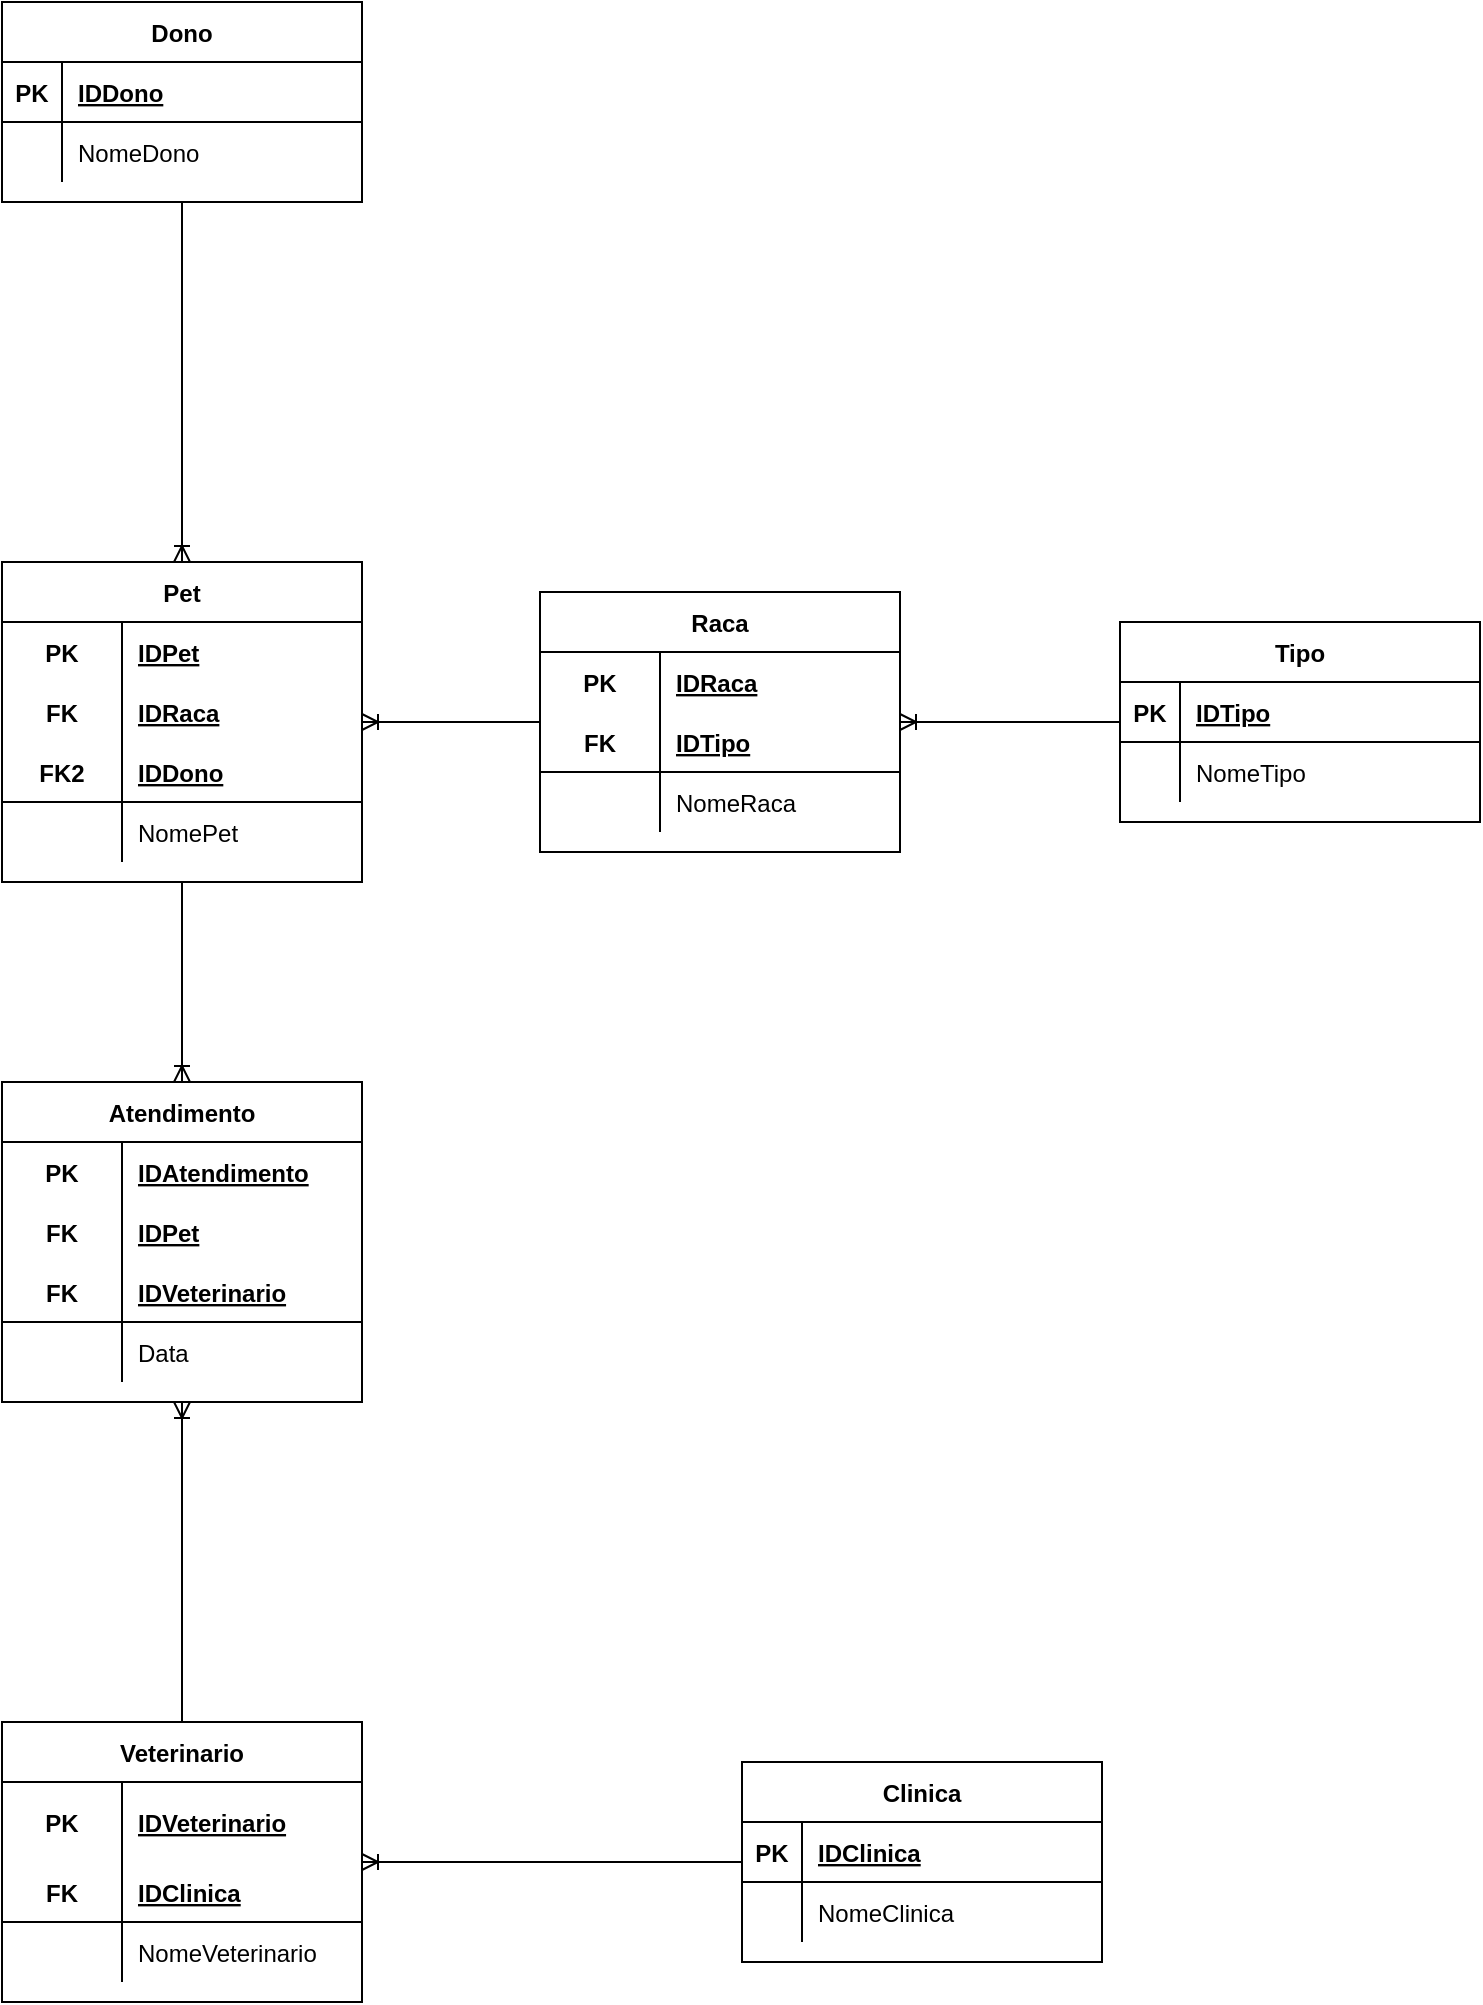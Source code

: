 <mxfile version="14.9.4" type="device"><diagram id="kxuA0EYpkvzBK5tOyePP" name="Page-1"><mxGraphModel dx="93" dy="831" grid="1" gridSize="10" guides="1" tooltips="1" connect="1" arrows="1" fold="1" page="1" pageScale="1" pageWidth="827" pageHeight="1169" math="0" shadow="0"><root><mxCell id="0"/><mxCell id="1" parent="0"/><mxCell id="mkPqAXo-MUBrYpGXcFTv-99" style="edgeStyle=orthogonalEdgeStyle;rounded=0;orthogonalLoop=1;jettySize=auto;html=1;endArrow=none;endFill=0;startArrow=ERoneToMany;startFill=0;" edge="1" parent="1" source="mkPqAXo-MUBrYpGXcFTv-1" target="mkPqAXo-MUBrYpGXcFTv-17"><mxGeometry relative="1" as="geometry"/></mxCell><mxCell id="mkPqAXo-MUBrYpGXcFTv-102" style="edgeStyle=orthogonalEdgeStyle;rounded=0;orthogonalLoop=1;jettySize=auto;html=1;entryX=0.5;entryY=1;entryDx=0;entryDy=0;startArrow=ERoneToMany;startFill=0;endArrow=none;endFill=0;" edge="1" parent="1" source="mkPqAXo-MUBrYpGXcFTv-1" target="mkPqAXo-MUBrYpGXcFTv-43"><mxGeometry relative="1" as="geometry"/></mxCell><mxCell id="mkPqAXo-MUBrYpGXcFTv-1" value="Pet" style="shape=table;startSize=30;container=1;collapsible=1;childLayout=tableLayout;fixedRows=1;rowLines=0;fontStyle=1;align=center;resizeLast=1;" vertex="1" parent="1"><mxGeometry x="880" y="280" width="180" height="160" as="geometry"/></mxCell><mxCell id="mkPqAXo-MUBrYpGXcFTv-2" value="" style="shape=partialRectangle;collapsible=0;dropTarget=0;pointerEvents=0;fillColor=none;top=0;left=0;bottom=0;right=0;points=[[0,0.5],[1,0.5]];portConstraint=eastwest;" vertex="1" parent="mkPqAXo-MUBrYpGXcFTv-1"><mxGeometry y="30" width="180" height="30" as="geometry"/></mxCell><mxCell id="mkPqAXo-MUBrYpGXcFTv-3" value="PK" style="shape=partialRectangle;connectable=0;fillColor=none;top=0;left=0;bottom=0;right=0;fontStyle=1;overflow=hidden;" vertex="1" parent="mkPqAXo-MUBrYpGXcFTv-2"><mxGeometry width="60" height="30" as="geometry"/></mxCell><mxCell id="mkPqAXo-MUBrYpGXcFTv-4" value="IDPet" style="shape=partialRectangle;connectable=0;fillColor=none;top=0;left=0;bottom=0;right=0;align=left;spacingLeft=6;fontStyle=5;overflow=hidden;" vertex="1" parent="mkPqAXo-MUBrYpGXcFTv-2"><mxGeometry x="60" width="120" height="30" as="geometry"/></mxCell><mxCell id="mkPqAXo-MUBrYpGXcFTv-14" value="" style="shape=partialRectangle;collapsible=0;dropTarget=0;pointerEvents=0;fillColor=none;top=0;left=0;bottom=0;right=0;points=[[0,0.5],[1,0.5]];portConstraint=eastwest;" vertex="1" parent="mkPqAXo-MUBrYpGXcFTv-1"><mxGeometry y="60" width="180" height="30" as="geometry"/></mxCell><mxCell id="mkPqAXo-MUBrYpGXcFTv-15" value="FK" style="shape=partialRectangle;connectable=0;fillColor=none;top=0;left=0;bottom=0;right=0;fontStyle=1;overflow=hidden;" vertex="1" parent="mkPqAXo-MUBrYpGXcFTv-14"><mxGeometry width="60" height="30" as="geometry"/></mxCell><mxCell id="mkPqAXo-MUBrYpGXcFTv-16" value="IDRaca" style="shape=partialRectangle;connectable=0;fillColor=none;top=0;left=0;bottom=0;right=0;align=left;spacingLeft=6;fontStyle=5;overflow=hidden;" vertex="1" parent="mkPqAXo-MUBrYpGXcFTv-14"><mxGeometry x="60" width="120" height="30" as="geometry"/></mxCell><mxCell id="mkPqAXo-MUBrYpGXcFTv-5" value="" style="shape=partialRectangle;collapsible=0;dropTarget=0;pointerEvents=0;fillColor=none;top=0;left=0;bottom=1;right=0;points=[[0,0.5],[1,0.5]];portConstraint=eastwest;" vertex="1" parent="mkPqAXo-MUBrYpGXcFTv-1"><mxGeometry y="90" width="180" height="30" as="geometry"/></mxCell><mxCell id="mkPqAXo-MUBrYpGXcFTv-6" value="FK2" style="shape=partialRectangle;connectable=0;fillColor=none;top=0;left=0;bottom=0;right=0;fontStyle=1;overflow=hidden;" vertex="1" parent="mkPqAXo-MUBrYpGXcFTv-5"><mxGeometry width="60" height="30" as="geometry"/></mxCell><mxCell id="mkPqAXo-MUBrYpGXcFTv-7" value="IDDono" style="shape=partialRectangle;connectable=0;fillColor=none;top=0;left=0;bottom=0;right=0;align=left;spacingLeft=6;fontStyle=5;overflow=hidden;" vertex="1" parent="mkPqAXo-MUBrYpGXcFTv-5"><mxGeometry x="60" width="120" height="30" as="geometry"/></mxCell><mxCell id="mkPqAXo-MUBrYpGXcFTv-8" value="" style="shape=partialRectangle;collapsible=0;dropTarget=0;pointerEvents=0;fillColor=none;top=0;left=0;bottom=0;right=0;points=[[0,0.5],[1,0.5]];portConstraint=eastwest;" vertex="1" parent="mkPqAXo-MUBrYpGXcFTv-1"><mxGeometry y="120" width="180" height="30" as="geometry"/></mxCell><mxCell id="mkPqAXo-MUBrYpGXcFTv-9" value="" style="shape=partialRectangle;connectable=0;fillColor=none;top=0;left=0;bottom=0;right=0;editable=1;overflow=hidden;" vertex="1" parent="mkPqAXo-MUBrYpGXcFTv-8"><mxGeometry width="60" height="30" as="geometry"/></mxCell><mxCell id="mkPqAXo-MUBrYpGXcFTv-10" value="NomePet" style="shape=partialRectangle;connectable=0;fillColor=none;top=0;left=0;bottom=0;right=0;align=left;spacingLeft=6;overflow=hidden;" vertex="1" parent="mkPqAXo-MUBrYpGXcFTv-8"><mxGeometry x="60" width="120" height="30" as="geometry"/></mxCell><mxCell id="mkPqAXo-MUBrYpGXcFTv-100" style="edgeStyle=orthogonalEdgeStyle;rounded=0;orthogonalLoop=1;jettySize=auto;html=1;startArrow=ERoneToMany;startFill=0;endArrow=none;endFill=0;" edge="1" parent="1" source="mkPqAXo-MUBrYpGXcFTv-17" target="mkPqAXo-MUBrYpGXcFTv-30"><mxGeometry relative="1" as="geometry"/></mxCell><mxCell id="mkPqAXo-MUBrYpGXcFTv-17" value="Raca" style="shape=table;startSize=30;container=1;collapsible=1;childLayout=tableLayout;fixedRows=1;rowLines=0;fontStyle=1;align=center;resizeLast=1;" vertex="1" parent="1"><mxGeometry x="1149" y="295" width="180" height="130" as="geometry"/></mxCell><mxCell id="mkPqAXo-MUBrYpGXcFTv-18" value="" style="shape=partialRectangle;collapsible=0;dropTarget=0;pointerEvents=0;fillColor=none;top=0;left=0;bottom=0;right=0;points=[[0,0.5],[1,0.5]];portConstraint=eastwest;" vertex="1" parent="mkPqAXo-MUBrYpGXcFTv-17"><mxGeometry y="30" width="180" height="30" as="geometry"/></mxCell><mxCell id="mkPqAXo-MUBrYpGXcFTv-19" value="PK" style="shape=partialRectangle;connectable=0;fillColor=none;top=0;left=0;bottom=0;right=0;fontStyle=1;overflow=hidden;" vertex="1" parent="mkPqAXo-MUBrYpGXcFTv-18"><mxGeometry width="60" height="30" as="geometry"/></mxCell><mxCell id="mkPqAXo-MUBrYpGXcFTv-20" value="IDRaca" style="shape=partialRectangle;connectable=0;fillColor=none;top=0;left=0;bottom=0;right=0;align=left;spacingLeft=6;fontStyle=5;overflow=hidden;" vertex="1" parent="mkPqAXo-MUBrYpGXcFTv-18"><mxGeometry x="60" width="120" height="30" as="geometry"/></mxCell><mxCell id="mkPqAXo-MUBrYpGXcFTv-21" value="" style="shape=partialRectangle;collapsible=0;dropTarget=0;pointerEvents=0;fillColor=none;top=0;left=0;bottom=1;right=0;points=[[0,0.5],[1,0.5]];portConstraint=eastwest;" vertex="1" parent="mkPqAXo-MUBrYpGXcFTv-17"><mxGeometry y="60" width="180" height="30" as="geometry"/></mxCell><mxCell id="mkPqAXo-MUBrYpGXcFTv-22" value="FK" style="shape=partialRectangle;connectable=0;fillColor=none;top=0;left=0;bottom=0;right=0;fontStyle=1;overflow=hidden;" vertex="1" parent="mkPqAXo-MUBrYpGXcFTv-21"><mxGeometry width="60" height="30" as="geometry"/></mxCell><mxCell id="mkPqAXo-MUBrYpGXcFTv-23" value="IDTipo" style="shape=partialRectangle;connectable=0;fillColor=none;top=0;left=0;bottom=0;right=0;align=left;spacingLeft=6;fontStyle=5;overflow=hidden;" vertex="1" parent="mkPqAXo-MUBrYpGXcFTv-21"><mxGeometry x="60" width="120" height="30" as="geometry"/></mxCell><mxCell id="mkPqAXo-MUBrYpGXcFTv-24" value="" style="shape=partialRectangle;collapsible=0;dropTarget=0;pointerEvents=0;fillColor=none;top=0;left=0;bottom=0;right=0;points=[[0,0.5],[1,0.5]];portConstraint=eastwest;" vertex="1" parent="mkPqAXo-MUBrYpGXcFTv-17"><mxGeometry y="90" width="180" height="30" as="geometry"/></mxCell><mxCell id="mkPqAXo-MUBrYpGXcFTv-25" value="" style="shape=partialRectangle;connectable=0;fillColor=none;top=0;left=0;bottom=0;right=0;editable=1;overflow=hidden;" vertex="1" parent="mkPqAXo-MUBrYpGXcFTv-24"><mxGeometry width="60" height="30" as="geometry"/></mxCell><mxCell id="mkPqAXo-MUBrYpGXcFTv-26" value="NomeRaca" style="shape=partialRectangle;connectable=0;fillColor=none;top=0;left=0;bottom=0;right=0;align=left;spacingLeft=6;overflow=hidden;" vertex="1" parent="mkPqAXo-MUBrYpGXcFTv-24"><mxGeometry x="60" width="120" height="30" as="geometry"/></mxCell><mxCell id="mkPqAXo-MUBrYpGXcFTv-30" value="Tipo" style="shape=table;startSize=30;container=1;collapsible=1;childLayout=tableLayout;fixedRows=1;rowLines=0;fontStyle=1;align=center;resizeLast=1;" vertex="1" parent="1"><mxGeometry x="1439" y="310" width="180" height="100" as="geometry"/></mxCell><mxCell id="mkPqAXo-MUBrYpGXcFTv-31" value="" style="shape=partialRectangle;collapsible=0;dropTarget=0;pointerEvents=0;fillColor=none;top=0;left=0;bottom=1;right=0;points=[[0,0.5],[1,0.5]];portConstraint=eastwest;" vertex="1" parent="mkPqAXo-MUBrYpGXcFTv-30"><mxGeometry y="30" width="180" height="30" as="geometry"/></mxCell><mxCell id="mkPqAXo-MUBrYpGXcFTv-32" value="PK" style="shape=partialRectangle;connectable=0;fillColor=none;top=0;left=0;bottom=0;right=0;fontStyle=1;overflow=hidden;" vertex="1" parent="mkPqAXo-MUBrYpGXcFTv-31"><mxGeometry width="30" height="30" as="geometry"/></mxCell><mxCell id="mkPqAXo-MUBrYpGXcFTv-33" value="IDTipo" style="shape=partialRectangle;connectable=0;fillColor=none;top=0;left=0;bottom=0;right=0;align=left;spacingLeft=6;fontStyle=5;overflow=hidden;" vertex="1" parent="mkPqAXo-MUBrYpGXcFTv-31"><mxGeometry x="30" width="150" height="30" as="geometry"/></mxCell><mxCell id="mkPqAXo-MUBrYpGXcFTv-34" value="" style="shape=partialRectangle;collapsible=0;dropTarget=0;pointerEvents=0;fillColor=none;top=0;left=0;bottom=0;right=0;points=[[0,0.5],[1,0.5]];portConstraint=eastwest;" vertex="1" parent="mkPqAXo-MUBrYpGXcFTv-30"><mxGeometry y="60" width="180" height="30" as="geometry"/></mxCell><mxCell id="mkPqAXo-MUBrYpGXcFTv-35" value="" style="shape=partialRectangle;connectable=0;fillColor=none;top=0;left=0;bottom=0;right=0;editable=1;overflow=hidden;" vertex="1" parent="mkPqAXo-MUBrYpGXcFTv-34"><mxGeometry width="30" height="30" as="geometry"/></mxCell><mxCell id="mkPqAXo-MUBrYpGXcFTv-36" value="NomeTipo" style="shape=partialRectangle;connectable=0;fillColor=none;top=0;left=0;bottom=0;right=0;align=left;spacingLeft=6;overflow=hidden;" vertex="1" parent="mkPqAXo-MUBrYpGXcFTv-34"><mxGeometry x="30" width="150" height="30" as="geometry"/></mxCell><mxCell id="mkPqAXo-MUBrYpGXcFTv-43" value="Dono" style="shape=table;startSize=30;container=1;collapsible=1;childLayout=tableLayout;fixedRows=1;rowLines=0;fontStyle=1;align=center;resizeLast=1;" vertex="1" parent="1"><mxGeometry x="880" width="180" height="100" as="geometry"/></mxCell><mxCell id="mkPqAXo-MUBrYpGXcFTv-44" value="" style="shape=partialRectangle;collapsible=0;dropTarget=0;pointerEvents=0;fillColor=none;top=0;left=0;bottom=1;right=0;points=[[0,0.5],[1,0.5]];portConstraint=eastwest;" vertex="1" parent="mkPqAXo-MUBrYpGXcFTv-43"><mxGeometry y="30" width="180" height="30" as="geometry"/></mxCell><mxCell id="mkPqAXo-MUBrYpGXcFTv-45" value="PK" style="shape=partialRectangle;connectable=0;fillColor=none;top=0;left=0;bottom=0;right=0;fontStyle=1;overflow=hidden;" vertex="1" parent="mkPqAXo-MUBrYpGXcFTv-44"><mxGeometry width="30" height="30" as="geometry"/></mxCell><mxCell id="mkPqAXo-MUBrYpGXcFTv-46" value="IDDono" style="shape=partialRectangle;connectable=0;fillColor=none;top=0;left=0;bottom=0;right=0;align=left;spacingLeft=6;fontStyle=5;overflow=hidden;" vertex="1" parent="mkPqAXo-MUBrYpGXcFTv-44"><mxGeometry x="30" width="150" height="30" as="geometry"/></mxCell><mxCell id="mkPqAXo-MUBrYpGXcFTv-47" value="" style="shape=partialRectangle;collapsible=0;dropTarget=0;pointerEvents=0;fillColor=none;top=0;left=0;bottom=0;right=0;points=[[0,0.5],[1,0.5]];portConstraint=eastwest;" vertex="1" parent="mkPqAXo-MUBrYpGXcFTv-43"><mxGeometry y="60" width="180" height="30" as="geometry"/></mxCell><mxCell id="mkPqAXo-MUBrYpGXcFTv-48" value="" style="shape=partialRectangle;connectable=0;fillColor=none;top=0;left=0;bottom=0;right=0;editable=1;overflow=hidden;" vertex="1" parent="mkPqAXo-MUBrYpGXcFTv-47"><mxGeometry width="30" height="30" as="geometry"/></mxCell><mxCell id="mkPqAXo-MUBrYpGXcFTv-49" value="NomeDono" style="shape=partialRectangle;connectable=0;fillColor=none;top=0;left=0;bottom=0;right=0;align=left;spacingLeft=6;overflow=hidden;" vertex="1" parent="mkPqAXo-MUBrYpGXcFTv-47"><mxGeometry x="30" width="150" height="30" as="geometry"/></mxCell><mxCell id="mkPqAXo-MUBrYpGXcFTv-105" style="edgeStyle=orthogonalEdgeStyle;rounded=0;orthogonalLoop=1;jettySize=auto;html=1;entryX=0.5;entryY=0;entryDx=0;entryDy=0;startArrow=ERoneToMany;startFill=0;endArrow=none;endFill=0;" edge="1" parent="1" source="mkPqAXo-MUBrYpGXcFTv-56" target="mkPqAXo-MUBrYpGXcFTv-72"><mxGeometry relative="1" as="geometry"/></mxCell><mxCell id="mkPqAXo-MUBrYpGXcFTv-106" style="edgeStyle=orthogonalEdgeStyle;rounded=0;orthogonalLoop=1;jettySize=auto;html=1;entryX=0.5;entryY=1;entryDx=0;entryDy=0;startArrow=ERoneToMany;startFill=0;endArrow=none;endFill=0;" edge="1" parent="1" source="mkPqAXo-MUBrYpGXcFTv-56" target="mkPqAXo-MUBrYpGXcFTv-1"><mxGeometry relative="1" as="geometry"/></mxCell><mxCell id="mkPqAXo-MUBrYpGXcFTv-56" value="Atendimento" style="shape=table;startSize=30;container=1;collapsible=1;childLayout=tableLayout;fixedRows=1;rowLines=0;fontStyle=1;align=center;resizeLast=1;" vertex="1" parent="1"><mxGeometry x="880" y="540" width="180" height="160" as="geometry"/></mxCell><mxCell id="mkPqAXo-MUBrYpGXcFTv-57" value="" style="shape=partialRectangle;collapsible=0;dropTarget=0;pointerEvents=0;fillColor=none;top=0;left=0;bottom=0;right=0;points=[[0,0.5],[1,0.5]];portConstraint=eastwest;" vertex="1" parent="mkPqAXo-MUBrYpGXcFTv-56"><mxGeometry y="30" width="180" height="30" as="geometry"/></mxCell><mxCell id="mkPqAXo-MUBrYpGXcFTv-58" value="PK" style="shape=partialRectangle;connectable=0;fillColor=none;top=0;left=0;bottom=0;right=0;fontStyle=1;overflow=hidden;" vertex="1" parent="mkPqAXo-MUBrYpGXcFTv-57"><mxGeometry width="60" height="30" as="geometry"/></mxCell><mxCell id="mkPqAXo-MUBrYpGXcFTv-59" value="IDAtendimento" style="shape=partialRectangle;connectable=0;fillColor=none;top=0;left=0;bottom=0;right=0;align=left;spacingLeft=6;fontStyle=5;overflow=hidden;" vertex="1" parent="mkPqAXo-MUBrYpGXcFTv-57"><mxGeometry x="60" width="120" height="30" as="geometry"/></mxCell><mxCell id="mkPqAXo-MUBrYpGXcFTv-69" value="" style="shape=partialRectangle;collapsible=0;dropTarget=0;pointerEvents=0;fillColor=none;top=0;left=0;bottom=0;right=0;points=[[0,0.5],[1,0.5]];portConstraint=eastwest;" vertex="1" parent="mkPqAXo-MUBrYpGXcFTv-56"><mxGeometry y="60" width="180" height="30" as="geometry"/></mxCell><mxCell id="mkPqAXo-MUBrYpGXcFTv-70" value="FK" style="shape=partialRectangle;connectable=0;fillColor=none;top=0;left=0;bottom=0;right=0;fontStyle=1;overflow=hidden;" vertex="1" parent="mkPqAXo-MUBrYpGXcFTv-69"><mxGeometry width="60" height="30" as="geometry"/></mxCell><mxCell id="mkPqAXo-MUBrYpGXcFTv-71" value="IDPet" style="shape=partialRectangle;connectable=0;fillColor=none;top=0;left=0;bottom=0;right=0;align=left;spacingLeft=6;fontStyle=5;overflow=hidden;" vertex="1" parent="mkPqAXo-MUBrYpGXcFTv-69"><mxGeometry x="60" width="120" height="30" as="geometry"/></mxCell><mxCell id="mkPqAXo-MUBrYpGXcFTv-60" value="" style="shape=partialRectangle;collapsible=0;dropTarget=0;pointerEvents=0;fillColor=none;top=0;left=0;bottom=1;right=0;points=[[0,0.5],[1,0.5]];portConstraint=eastwest;" vertex="1" parent="mkPqAXo-MUBrYpGXcFTv-56"><mxGeometry y="90" width="180" height="30" as="geometry"/></mxCell><mxCell id="mkPqAXo-MUBrYpGXcFTv-61" value="FK" style="shape=partialRectangle;connectable=0;fillColor=none;top=0;left=0;bottom=0;right=0;fontStyle=1;overflow=hidden;" vertex="1" parent="mkPqAXo-MUBrYpGXcFTv-60"><mxGeometry width="60" height="30" as="geometry"/></mxCell><mxCell id="mkPqAXo-MUBrYpGXcFTv-62" value="IDVeterinario" style="shape=partialRectangle;connectable=0;fillColor=none;top=0;left=0;bottom=0;right=0;align=left;spacingLeft=6;fontStyle=5;overflow=hidden;" vertex="1" parent="mkPqAXo-MUBrYpGXcFTv-60"><mxGeometry x="60" width="120" height="30" as="geometry"/></mxCell><mxCell id="mkPqAXo-MUBrYpGXcFTv-63" value="" style="shape=partialRectangle;collapsible=0;dropTarget=0;pointerEvents=0;fillColor=none;top=0;left=0;bottom=0;right=0;points=[[0,0.5],[1,0.5]];portConstraint=eastwest;" vertex="1" parent="mkPqAXo-MUBrYpGXcFTv-56"><mxGeometry y="120" width="180" height="30" as="geometry"/></mxCell><mxCell id="mkPqAXo-MUBrYpGXcFTv-64" value="" style="shape=partialRectangle;connectable=0;fillColor=none;top=0;left=0;bottom=0;right=0;editable=1;overflow=hidden;" vertex="1" parent="mkPqAXo-MUBrYpGXcFTv-63"><mxGeometry width="60" height="30" as="geometry"/></mxCell><mxCell id="mkPqAXo-MUBrYpGXcFTv-65" value="Data" style="shape=partialRectangle;connectable=0;fillColor=none;top=0;left=0;bottom=0;right=0;align=left;spacingLeft=6;overflow=hidden;" vertex="1" parent="mkPqAXo-MUBrYpGXcFTv-63"><mxGeometry x="60" width="120" height="30" as="geometry"/></mxCell><mxCell id="mkPqAXo-MUBrYpGXcFTv-104" style="edgeStyle=orthogonalEdgeStyle;rounded=0;orthogonalLoop=1;jettySize=auto;html=1;startArrow=ERoneToMany;startFill=0;endArrow=none;endFill=0;" edge="1" parent="1" source="mkPqAXo-MUBrYpGXcFTv-72" target="mkPqAXo-MUBrYpGXcFTv-85"><mxGeometry relative="1" as="geometry"/></mxCell><mxCell id="mkPqAXo-MUBrYpGXcFTv-72" value="Veterinario" style="shape=table;startSize=30;container=1;collapsible=1;childLayout=tableLayout;fixedRows=1;rowLines=0;fontStyle=1;align=center;resizeLast=1;" vertex="1" parent="1"><mxGeometry x="880" y="860" width="180" height="140" as="geometry"/></mxCell><mxCell id="mkPqAXo-MUBrYpGXcFTv-73" value="" style="shape=partialRectangle;collapsible=0;dropTarget=0;pointerEvents=0;fillColor=none;top=0;left=0;bottom=0;right=0;points=[[0,0.5],[1,0.5]];portConstraint=eastwest;" vertex="1" parent="mkPqAXo-MUBrYpGXcFTv-72"><mxGeometry y="30" width="180" height="40" as="geometry"/></mxCell><mxCell id="mkPqAXo-MUBrYpGXcFTv-74" value="PK" style="shape=partialRectangle;connectable=0;fillColor=none;top=0;left=0;bottom=0;right=0;fontStyle=1;overflow=hidden;" vertex="1" parent="mkPqAXo-MUBrYpGXcFTv-73"><mxGeometry width="60" height="40" as="geometry"/></mxCell><mxCell id="mkPqAXo-MUBrYpGXcFTv-75" value="IDVeterinario" style="shape=partialRectangle;connectable=0;fillColor=none;top=0;left=0;bottom=0;right=0;align=left;spacingLeft=6;fontStyle=5;overflow=hidden;" vertex="1" parent="mkPqAXo-MUBrYpGXcFTv-73"><mxGeometry x="60" width="120" height="40" as="geometry"/></mxCell><mxCell id="mkPqAXo-MUBrYpGXcFTv-76" value="" style="shape=partialRectangle;collapsible=0;dropTarget=0;pointerEvents=0;fillColor=none;top=0;left=0;bottom=1;right=0;points=[[0,0.5],[1,0.5]];portConstraint=eastwest;" vertex="1" parent="mkPqAXo-MUBrYpGXcFTv-72"><mxGeometry y="70" width="180" height="30" as="geometry"/></mxCell><mxCell id="mkPqAXo-MUBrYpGXcFTv-77" value="FK" style="shape=partialRectangle;connectable=0;fillColor=none;top=0;left=0;bottom=0;right=0;fontStyle=1;overflow=hidden;" vertex="1" parent="mkPqAXo-MUBrYpGXcFTv-76"><mxGeometry width="60" height="30" as="geometry"/></mxCell><mxCell id="mkPqAXo-MUBrYpGXcFTv-78" value="IDClinica" style="shape=partialRectangle;connectable=0;fillColor=none;top=0;left=0;bottom=0;right=0;align=left;spacingLeft=6;fontStyle=5;overflow=hidden;" vertex="1" parent="mkPqAXo-MUBrYpGXcFTv-76"><mxGeometry x="60" width="120" height="30" as="geometry"/></mxCell><mxCell id="mkPqAXo-MUBrYpGXcFTv-79" value="" style="shape=partialRectangle;collapsible=0;dropTarget=0;pointerEvents=0;fillColor=none;top=0;left=0;bottom=0;right=0;points=[[0,0.5],[1,0.5]];portConstraint=eastwest;" vertex="1" parent="mkPqAXo-MUBrYpGXcFTv-72"><mxGeometry y="100" width="180" height="30" as="geometry"/></mxCell><mxCell id="mkPqAXo-MUBrYpGXcFTv-80" value="" style="shape=partialRectangle;connectable=0;fillColor=none;top=0;left=0;bottom=0;right=0;editable=1;overflow=hidden;" vertex="1" parent="mkPqAXo-MUBrYpGXcFTv-79"><mxGeometry width="60" height="30" as="geometry"/></mxCell><mxCell id="mkPqAXo-MUBrYpGXcFTv-81" value="NomeVeterinario" style="shape=partialRectangle;connectable=0;fillColor=none;top=0;left=0;bottom=0;right=0;align=left;spacingLeft=6;overflow=hidden;" vertex="1" parent="mkPqAXo-MUBrYpGXcFTv-79"><mxGeometry x="60" width="120" height="30" as="geometry"/></mxCell><mxCell id="mkPqAXo-MUBrYpGXcFTv-85" value="Clinica" style="shape=table;startSize=30;container=1;collapsible=1;childLayout=tableLayout;fixedRows=1;rowLines=0;fontStyle=1;align=center;resizeLast=1;" vertex="1" parent="1"><mxGeometry x="1250" y="880" width="180" height="100" as="geometry"/></mxCell><mxCell id="mkPqAXo-MUBrYpGXcFTv-86" value="" style="shape=partialRectangle;collapsible=0;dropTarget=0;pointerEvents=0;fillColor=none;top=0;left=0;bottom=1;right=0;points=[[0,0.5],[1,0.5]];portConstraint=eastwest;" vertex="1" parent="mkPqAXo-MUBrYpGXcFTv-85"><mxGeometry y="30" width="180" height="30" as="geometry"/></mxCell><mxCell id="mkPqAXo-MUBrYpGXcFTv-87" value="PK" style="shape=partialRectangle;connectable=0;fillColor=none;top=0;left=0;bottom=0;right=0;fontStyle=1;overflow=hidden;" vertex="1" parent="mkPqAXo-MUBrYpGXcFTv-86"><mxGeometry width="30" height="30" as="geometry"/></mxCell><mxCell id="mkPqAXo-MUBrYpGXcFTv-88" value="IDClinica" style="shape=partialRectangle;connectable=0;fillColor=none;top=0;left=0;bottom=0;right=0;align=left;spacingLeft=6;fontStyle=5;overflow=hidden;" vertex="1" parent="mkPqAXo-MUBrYpGXcFTv-86"><mxGeometry x="30" width="150" height="30" as="geometry"/></mxCell><mxCell id="mkPqAXo-MUBrYpGXcFTv-89" value="" style="shape=partialRectangle;collapsible=0;dropTarget=0;pointerEvents=0;fillColor=none;top=0;left=0;bottom=0;right=0;points=[[0,0.5],[1,0.5]];portConstraint=eastwest;" vertex="1" parent="mkPqAXo-MUBrYpGXcFTv-85"><mxGeometry y="60" width="180" height="30" as="geometry"/></mxCell><mxCell id="mkPqAXo-MUBrYpGXcFTv-90" value="" style="shape=partialRectangle;connectable=0;fillColor=none;top=0;left=0;bottom=0;right=0;editable=1;overflow=hidden;" vertex="1" parent="mkPqAXo-MUBrYpGXcFTv-89"><mxGeometry width="30" height="30" as="geometry"/></mxCell><mxCell id="mkPqAXo-MUBrYpGXcFTv-91" value="NomeClinica" style="shape=partialRectangle;connectable=0;fillColor=none;top=0;left=0;bottom=0;right=0;align=left;spacingLeft=6;overflow=hidden;" vertex="1" parent="mkPqAXo-MUBrYpGXcFTv-89"><mxGeometry x="30" width="150" height="30" as="geometry"/></mxCell></root></mxGraphModel></diagram></mxfile>